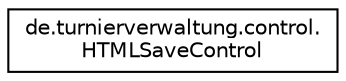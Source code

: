 digraph "Grafische Darstellung der Klassenhierarchie"
{
  edge [fontname="Helvetica",fontsize="10",labelfontname="Helvetica",labelfontsize="10"];
  node [fontname="Helvetica",fontsize="10",shape=record];
  rankdir="LR";
  Node1 [label="de.turnierverwaltung.control.\lHTMLSaveControl",height=0.2,width=0.4,color="black", fillcolor="white", style="filled",URL="$classde_1_1turnierverwaltung_1_1control_1_1_h_t_m_l_save_control.html"];
}
